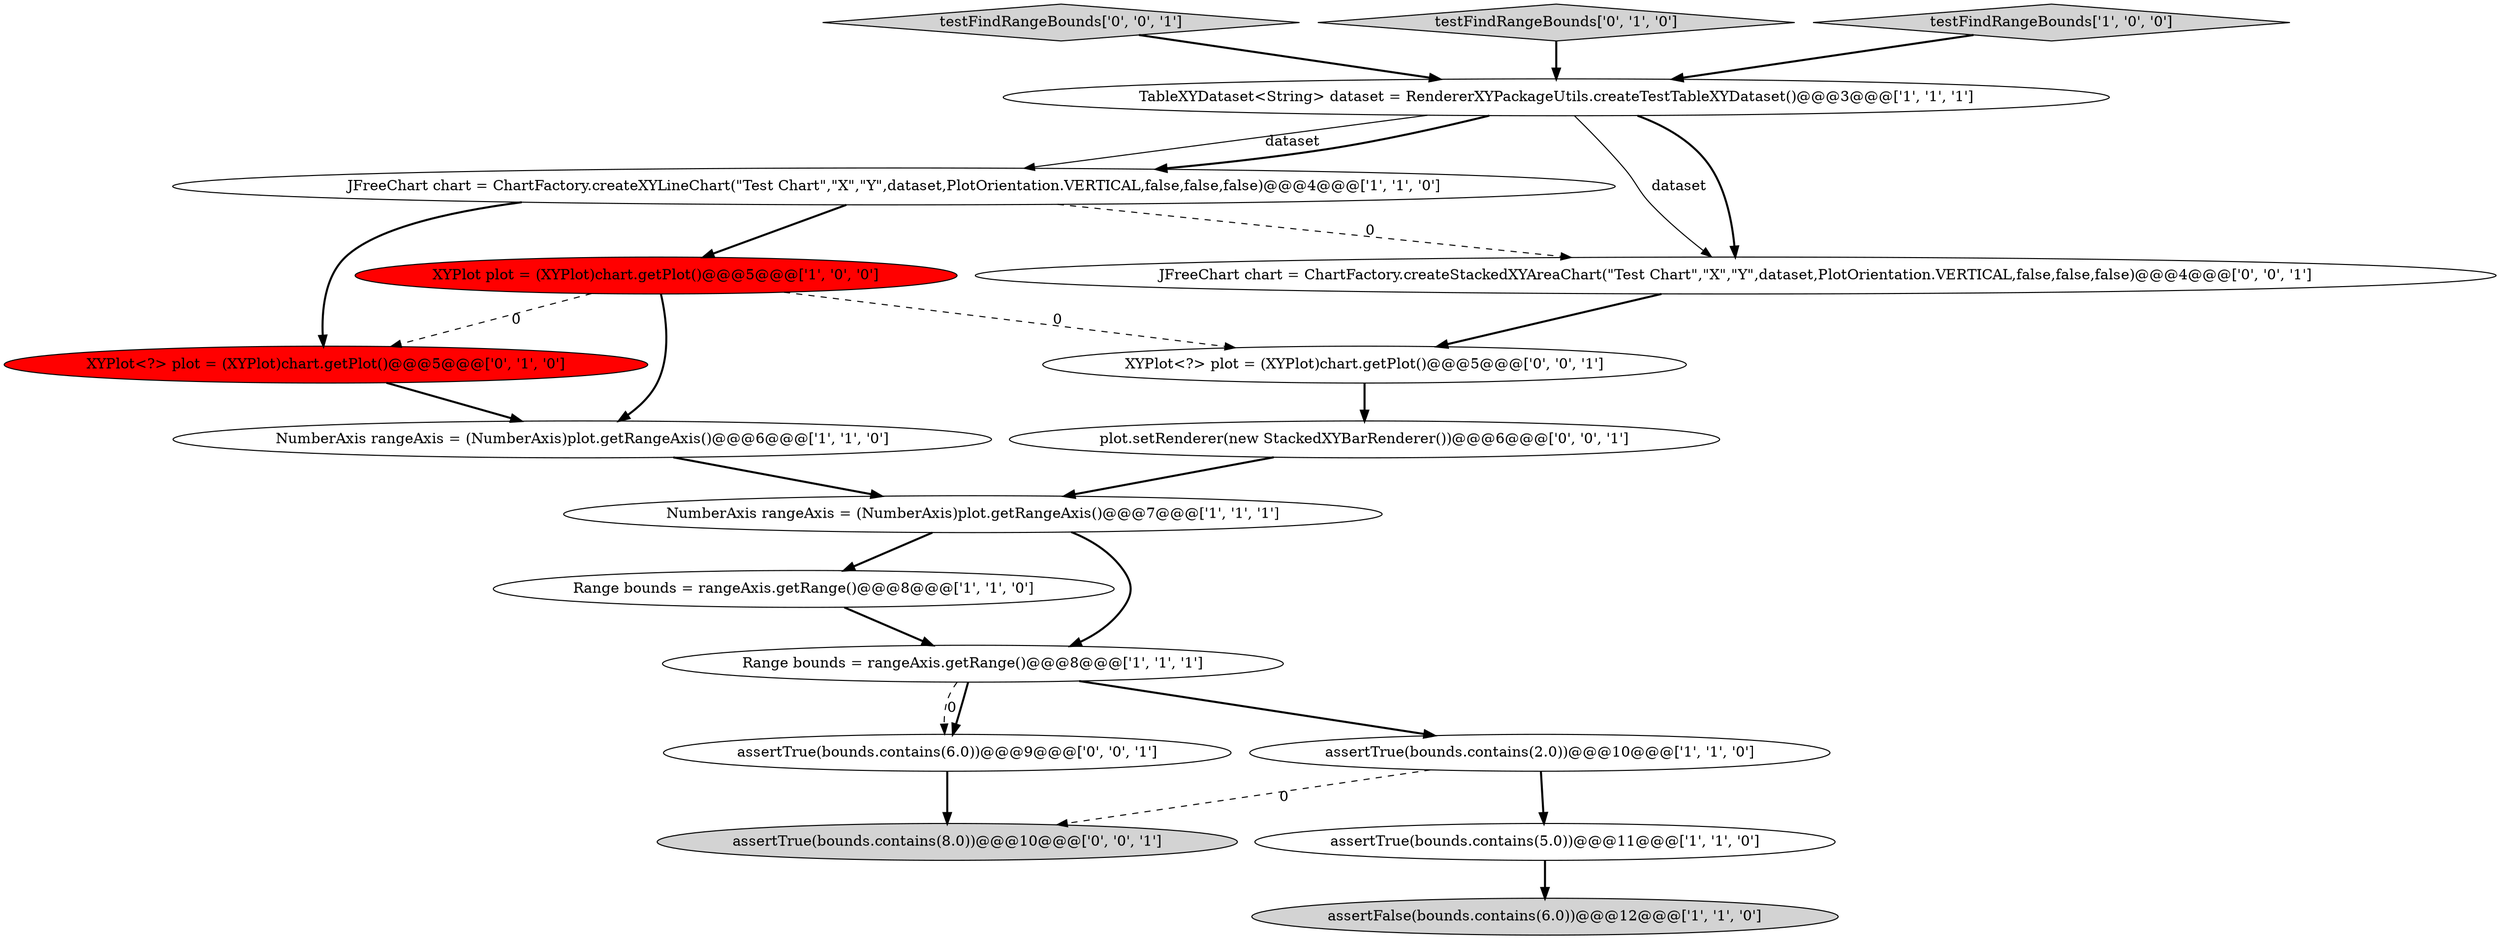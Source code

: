 digraph {
14 [style = filled, label = "XYPlot<?> plot = (XYPlot)chart.getPlot()@@@5@@@['0', '0', '1']", fillcolor = white, shape = ellipse image = "AAA0AAABBB3BBB"];
16 [style = filled, label = "testFindRangeBounds['0', '0', '1']", fillcolor = lightgray, shape = diamond image = "AAA0AAABBB3BBB"];
17 [style = filled, label = "assertTrue(bounds.contains(8.0))@@@10@@@['0', '0', '1']", fillcolor = lightgray, shape = ellipse image = "AAA0AAABBB3BBB"];
15 [style = filled, label = "assertTrue(bounds.contains(6.0))@@@9@@@['0', '0', '1']", fillcolor = white, shape = ellipse image = "AAA0AAABBB3BBB"];
5 [style = filled, label = "JFreeChart chart = ChartFactory.createXYLineChart(\"Test Chart\",\"X\",\"Y\",dataset,PlotOrientation.VERTICAL,false,false,false)@@@4@@@['1', '1', '0']", fillcolor = white, shape = ellipse image = "AAA0AAABBB1BBB"];
4 [style = filled, label = "XYPlot plot = (XYPlot)chart.getPlot()@@@5@@@['1', '0', '0']", fillcolor = red, shape = ellipse image = "AAA1AAABBB1BBB"];
3 [style = filled, label = "Range bounds = rangeAxis.getRange()@@@8@@@['1', '1', '0']", fillcolor = white, shape = ellipse image = "AAA0AAABBB1BBB"];
7 [style = filled, label = "assertFalse(bounds.contains(6.0))@@@12@@@['1', '1', '0']", fillcolor = lightgray, shape = ellipse image = "AAA0AAABBB1BBB"];
8 [style = filled, label = "Range bounds = rangeAxis.getRange()@@@8@@@['1', '1', '1']", fillcolor = white, shape = ellipse image = "AAA0AAABBB1BBB"];
0 [style = filled, label = "assertTrue(bounds.contains(5.0))@@@11@@@['1', '1', '0']", fillcolor = white, shape = ellipse image = "AAA0AAABBB1BBB"];
2 [style = filled, label = "assertTrue(bounds.contains(2.0))@@@10@@@['1', '1', '0']", fillcolor = white, shape = ellipse image = "AAA0AAABBB1BBB"];
11 [style = filled, label = "XYPlot<?> plot = (XYPlot)chart.getPlot()@@@5@@@['0', '1', '0']", fillcolor = red, shape = ellipse image = "AAA1AAABBB2BBB"];
10 [style = filled, label = "TableXYDataset<String> dataset = RendererXYPackageUtils.createTestTableXYDataset()@@@3@@@['1', '1', '1']", fillcolor = white, shape = ellipse image = "AAA0AAABBB1BBB"];
12 [style = filled, label = "testFindRangeBounds['0', '1', '0']", fillcolor = lightgray, shape = diamond image = "AAA0AAABBB2BBB"];
13 [style = filled, label = "plot.setRenderer(new StackedXYBarRenderer())@@@6@@@['0', '0', '1']", fillcolor = white, shape = ellipse image = "AAA0AAABBB3BBB"];
18 [style = filled, label = "JFreeChart chart = ChartFactory.createStackedXYAreaChart(\"Test Chart\",\"X\",\"Y\",dataset,PlotOrientation.VERTICAL,false,false,false)@@@4@@@['0', '0', '1']", fillcolor = white, shape = ellipse image = "AAA0AAABBB3BBB"];
6 [style = filled, label = "NumberAxis rangeAxis = (NumberAxis)plot.getRangeAxis()@@@7@@@['1', '1', '1']", fillcolor = white, shape = ellipse image = "AAA0AAABBB1BBB"];
1 [style = filled, label = "NumberAxis rangeAxis = (NumberAxis)plot.getRangeAxis()@@@6@@@['1', '1', '0']", fillcolor = white, shape = ellipse image = "AAA0AAABBB1BBB"];
9 [style = filled, label = "testFindRangeBounds['1', '0', '0']", fillcolor = lightgray, shape = diamond image = "AAA0AAABBB1BBB"];
6->3 [style = bold, label=""];
10->18 [style = bold, label=""];
8->15 [style = bold, label=""];
11->1 [style = bold, label=""];
16->10 [style = bold, label=""];
8->15 [style = dashed, label="0"];
9->10 [style = bold, label=""];
5->18 [style = dashed, label="0"];
2->17 [style = dashed, label="0"];
0->7 [style = bold, label=""];
10->5 [style = solid, label="dataset"];
15->17 [style = bold, label=""];
2->0 [style = bold, label=""];
1->6 [style = bold, label=""];
12->10 [style = bold, label=""];
10->5 [style = bold, label=""];
8->2 [style = bold, label=""];
3->8 [style = bold, label=""];
10->18 [style = solid, label="dataset"];
5->4 [style = bold, label=""];
6->8 [style = bold, label=""];
4->14 [style = dashed, label="0"];
4->1 [style = bold, label=""];
5->11 [style = bold, label=""];
14->13 [style = bold, label=""];
13->6 [style = bold, label=""];
4->11 [style = dashed, label="0"];
18->14 [style = bold, label=""];
}
